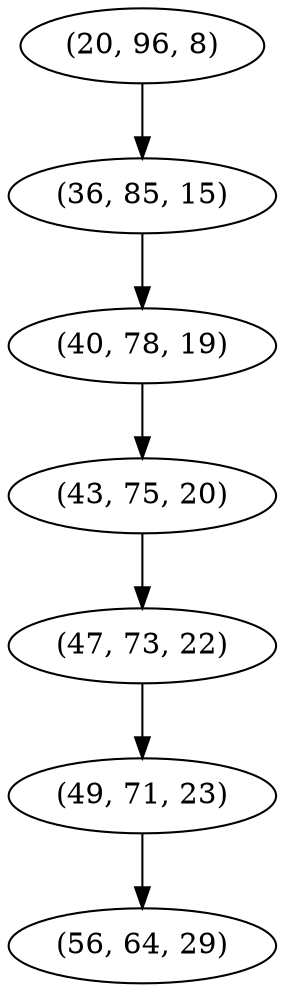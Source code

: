 digraph tree {
    "(20, 96, 8)";
    "(36, 85, 15)";
    "(40, 78, 19)";
    "(43, 75, 20)";
    "(47, 73, 22)";
    "(49, 71, 23)";
    "(56, 64, 29)";
    "(20, 96, 8)" -> "(36, 85, 15)";
    "(36, 85, 15)" -> "(40, 78, 19)";
    "(40, 78, 19)" -> "(43, 75, 20)";
    "(43, 75, 20)" -> "(47, 73, 22)";
    "(47, 73, 22)" -> "(49, 71, 23)";
    "(49, 71, 23)" -> "(56, 64, 29)";
}
